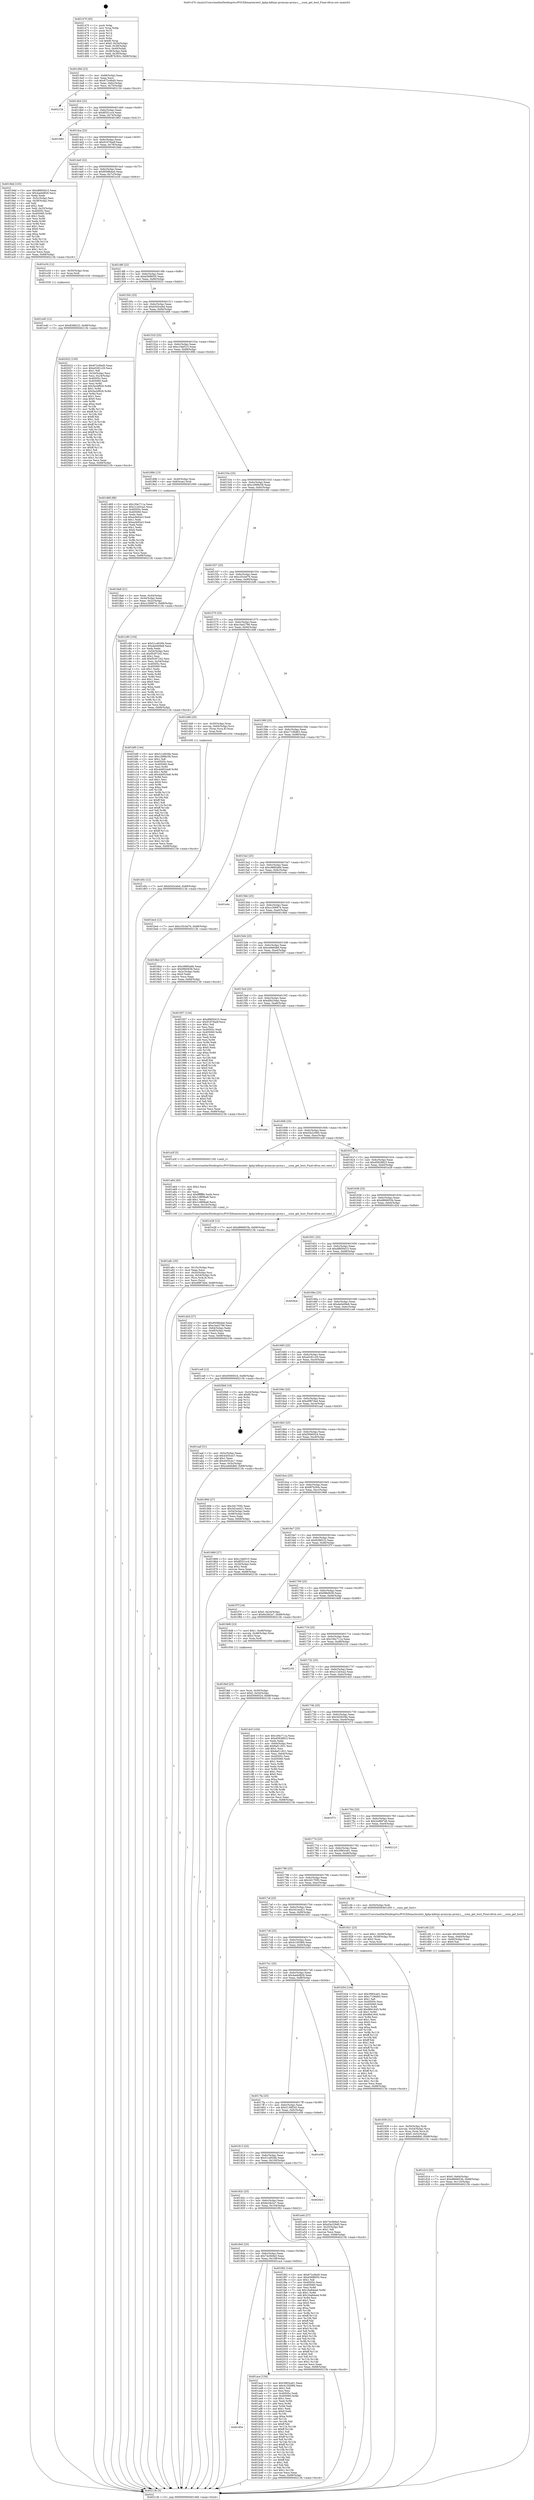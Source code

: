digraph "0x401470" {
  label = "0x401470 (/mnt/c/Users/mathe/Desktop/tcc/POCII/binaries/extr_kphp-kdbrpc-proxyrpc-proxy.c___conn_get_host_Final-ollvm.out::main(0))"
  labelloc = "t"
  node[shape=record]

  Entry [label="",width=0.3,height=0.3,shape=circle,fillcolor=black,style=filled]
  "0x40149d" [label="{
     0x40149d [23]\l
     | [instrs]\l
     &nbsp;&nbsp;0x40149d \<+3\>: mov -0x68(%rbp),%eax\l
     &nbsp;&nbsp;0x4014a0 \<+2\>: mov %eax,%ecx\l
     &nbsp;&nbsp;0x4014a2 \<+6\>: sub $0x872c6bd5,%ecx\l
     &nbsp;&nbsp;0x4014a8 \<+3\>: mov %eax,-0x6c(%rbp)\l
     &nbsp;&nbsp;0x4014ab \<+3\>: mov %ecx,-0x70(%rbp)\l
     &nbsp;&nbsp;0x4014ae \<+6\>: je 0000000000402134 \<main+0xcc4\>\l
  }"]
  "0x402134" [label="{
     0x402134\l
  }", style=dashed]
  "0x4014b4" [label="{
     0x4014b4 [22]\l
     | [instrs]\l
     &nbsp;&nbsp;0x4014b4 \<+5\>: jmp 00000000004014b9 \<main+0x49\>\l
     &nbsp;&nbsp;0x4014b9 \<+3\>: mov -0x6c(%rbp),%eax\l
     &nbsp;&nbsp;0x4014bc \<+5\>: sub $0x8f351cc4,%eax\l
     &nbsp;&nbsp;0x4014c1 \<+3\>: mov %eax,-0x74(%rbp)\l
     &nbsp;&nbsp;0x4014c4 \<+6\>: je 0000000000401883 \<main+0x413\>\l
  }"]
  Exit [label="",width=0.3,height=0.3,shape=circle,fillcolor=black,style=filled,peripheries=2]
  "0x401883" [label="{
     0x401883\l
  }", style=dashed]
  "0x4014ca" [label="{
     0x4014ca [22]\l
     | [instrs]\l
     &nbsp;&nbsp;0x4014ca \<+5\>: jmp 00000000004014cf \<main+0x5f\>\l
     &nbsp;&nbsp;0x4014cf \<+3\>: mov -0x6c(%rbp),%eax\l
     &nbsp;&nbsp;0x4014d2 \<+5\>: sub $0x91876adf,%eax\l
     &nbsp;&nbsp;0x4014d7 \<+3\>: mov %eax,-0x78(%rbp)\l
     &nbsp;&nbsp;0x4014da \<+6\>: je 00000000004019dd \<main+0x56d\>\l
  }"]
  "0x401e40" [label="{
     0x401e40 [12]\l
     | [instrs]\l
     &nbsp;&nbsp;0x401e40 \<+7\>: movl $0x8288222,-0x68(%rbp)\l
     &nbsp;&nbsp;0x401e47 \<+5\>: jmp 000000000040213b \<main+0xccb\>\l
  }"]
  "0x4019dd" [label="{
     0x4019dd [103]\l
     | [instrs]\l
     &nbsp;&nbsp;0x4019dd \<+5\>: mov $0xd8850d15,%eax\l
     &nbsp;&nbsp;0x4019e2 \<+5\>: mov $0x4aebd826,%ecx\l
     &nbsp;&nbsp;0x4019e7 \<+2\>: xor %edx,%edx\l
     &nbsp;&nbsp;0x4019e9 \<+3\>: mov -0x5c(%rbp),%esi\l
     &nbsp;&nbsp;0x4019ec \<+3\>: cmp -0x58(%rbp),%esi\l
     &nbsp;&nbsp;0x4019ef \<+4\>: setl %dil\l
     &nbsp;&nbsp;0x4019f3 \<+4\>: and $0x1,%dil\l
     &nbsp;&nbsp;0x4019f7 \<+4\>: mov %dil,-0x25(%rbp)\l
     &nbsp;&nbsp;0x4019fb \<+7\>: mov 0x40505c,%esi\l
     &nbsp;&nbsp;0x401a02 \<+8\>: mov 0x405060,%r8d\l
     &nbsp;&nbsp;0x401a0a \<+3\>: sub $0x1,%edx\l
     &nbsp;&nbsp;0x401a0d \<+3\>: mov %esi,%r9d\l
     &nbsp;&nbsp;0x401a10 \<+3\>: add %edx,%r9d\l
     &nbsp;&nbsp;0x401a13 \<+4\>: imul %r9d,%esi\l
     &nbsp;&nbsp;0x401a17 \<+3\>: and $0x1,%esi\l
     &nbsp;&nbsp;0x401a1a \<+3\>: cmp $0x0,%esi\l
     &nbsp;&nbsp;0x401a1d \<+4\>: sete %dil\l
     &nbsp;&nbsp;0x401a21 \<+4\>: cmp $0xa,%r8d\l
     &nbsp;&nbsp;0x401a25 \<+4\>: setl %r10b\l
     &nbsp;&nbsp;0x401a29 \<+3\>: mov %dil,%r11b\l
     &nbsp;&nbsp;0x401a2c \<+3\>: and %r10b,%r11b\l
     &nbsp;&nbsp;0x401a2f \<+3\>: xor %r10b,%dil\l
     &nbsp;&nbsp;0x401a32 \<+3\>: or %dil,%r11b\l
     &nbsp;&nbsp;0x401a35 \<+4\>: test $0x1,%r11b\l
     &nbsp;&nbsp;0x401a39 \<+3\>: cmovne %ecx,%eax\l
     &nbsp;&nbsp;0x401a3c \<+3\>: mov %eax,-0x68(%rbp)\l
     &nbsp;&nbsp;0x401a3f \<+5\>: jmp 000000000040213b \<main+0xccb\>\l
  }"]
  "0x4014e0" [label="{
     0x4014e0 [22]\l
     | [instrs]\l
     &nbsp;&nbsp;0x4014e0 \<+5\>: jmp 00000000004014e5 \<main+0x75\>\l
     &nbsp;&nbsp;0x4014e5 \<+3\>: mov -0x6c(%rbp),%eax\l
     &nbsp;&nbsp;0x4014e8 \<+5\>: sub $0x9508b4a0,%eax\l
     &nbsp;&nbsp;0x4014ed \<+3\>: mov %eax,-0x7c(%rbp)\l
     &nbsp;&nbsp;0x4014f0 \<+6\>: je 0000000000401e34 \<main+0x9c4\>\l
  }"]
  "0x401d5c" [label="{
     0x401d5c [12]\l
     | [instrs]\l
     &nbsp;&nbsp;0x401d5c \<+7\>: movl $0xb5d3cebd,-0x68(%rbp)\l
     &nbsp;&nbsp;0x401d63 \<+5\>: jmp 000000000040213b \<main+0xccb\>\l
  }"]
  "0x401e34" [label="{
     0x401e34 [12]\l
     | [instrs]\l
     &nbsp;&nbsp;0x401e34 \<+4\>: mov -0x50(%rbp),%rax\l
     &nbsp;&nbsp;0x401e38 \<+3\>: mov %rax,%rdi\l
     &nbsp;&nbsp;0x401e3b \<+5\>: call 0000000000401030 \<free@plt\>\l
     | [calls]\l
     &nbsp;&nbsp;0x401030 \{1\} (unknown)\l
  }"]
  "0x4014f6" [label="{
     0x4014f6 [22]\l
     | [instrs]\l
     &nbsp;&nbsp;0x4014f6 \<+5\>: jmp 00000000004014fb \<main+0x8b\>\l
     &nbsp;&nbsp;0x4014fb \<+3\>: mov -0x6c(%rbp),%eax\l
     &nbsp;&nbsp;0x4014fe \<+5\>: sub $0xb56f8055,%eax\l
     &nbsp;&nbsp;0x401503 \<+3\>: mov %eax,-0x80(%rbp)\l
     &nbsp;&nbsp;0x401506 \<+6\>: je 0000000000402022 \<main+0xbb2\>\l
  }"]
  "0x401d14" [label="{
     0x401d14 [25]\l
     | [instrs]\l
     &nbsp;&nbsp;0x401d14 \<+7\>: movl $0x0,-0x64(%rbp)\l
     &nbsp;&nbsp;0x401d1b \<+7\>: movl $0xd866653b,-0x68(%rbp)\l
     &nbsp;&nbsp;0x401d22 \<+6\>: mov %eax,-0x110(%rbp)\l
     &nbsp;&nbsp;0x401d28 \<+5\>: jmp 000000000040213b \<main+0xccb\>\l
  }"]
  "0x402022" [label="{
     0x402022 [150]\l
     | [instrs]\l
     &nbsp;&nbsp;0x402022 \<+5\>: mov $0x872c6bd5,%eax\l
     &nbsp;&nbsp;0x402027 \<+5\>: mov $0xe0281c29,%ecx\l
     &nbsp;&nbsp;0x40202c \<+2\>: mov $0x1,%dl\l
     &nbsp;&nbsp;0x40202e \<+3\>: mov -0x34(%rbp),%esi\l
     &nbsp;&nbsp;0x402031 \<+3\>: mov %esi,-0x24(%rbp)\l
     &nbsp;&nbsp;0x402034 \<+7\>: mov 0x40505c,%esi\l
     &nbsp;&nbsp;0x40203b \<+7\>: mov 0x405060,%edi\l
     &nbsp;&nbsp;0x402042 \<+3\>: mov %esi,%r8d\l
     &nbsp;&nbsp;0x402045 \<+7\>: add $0x5ecbf926,%r8d\l
     &nbsp;&nbsp;0x40204c \<+4\>: sub $0x1,%r8d\l
     &nbsp;&nbsp;0x402050 \<+7\>: sub $0x5ecbf926,%r8d\l
     &nbsp;&nbsp;0x402057 \<+4\>: imul %r8d,%esi\l
     &nbsp;&nbsp;0x40205b \<+3\>: and $0x1,%esi\l
     &nbsp;&nbsp;0x40205e \<+3\>: cmp $0x0,%esi\l
     &nbsp;&nbsp;0x402061 \<+4\>: sete %r9b\l
     &nbsp;&nbsp;0x402065 \<+3\>: cmp $0xa,%edi\l
     &nbsp;&nbsp;0x402068 \<+4\>: setl %r10b\l
     &nbsp;&nbsp;0x40206c \<+3\>: mov %r9b,%r11b\l
     &nbsp;&nbsp;0x40206f \<+4\>: xor $0xff,%r11b\l
     &nbsp;&nbsp;0x402073 \<+3\>: mov %r10b,%bl\l
     &nbsp;&nbsp;0x402076 \<+3\>: xor $0xff,%bl\l
     &nbsp;&nbsp;0x402079 \<+3\>: xor $0x1,%dl\l
     &nbsp;&nbsp;0x40207c \<+3\>: mov %r11b,%r14b\l
     &nbsp;&nbsp;0x40207f \<+4\>: and $0xff,%r14b\l
     &nbsp;&nbsp;0x402083 \<+3\>: and %dl,%r9b\l
     &nbsp;&nbsp;0x402086 \<+3\>: mov %bl,%r15b\l
     &nbsp;&nbsp;0x402089 \<+4\>: and $0xff,%r15b\l
     &nbsp;&nbsp;0x40208d \<+3\>: and %dl,%r10b\l
     &nbsp;&nbsp;0x402090 \<+3\>: or %r9b,%r14b\l
     &nbsp;&nbsp;0x402093 \<+3\>: or %r10b,%r15b\l
     &nbsp;&nbsp;0x402096 \<+3\>: xor %r15b,%r14b\l
     &nbsp;&nbsp;0x402099 \<+3\>: or %bl,%r11b\l
     &nbsp;&nbsp;0x40209c \<+4\>: xor $0xff,%r11b\l
     &nbsp;&nbsp;0x4020a0 \<+3\>: or $0x1,%dl\l
     &nbsp;&nbsp;0x4020a3 \<+3\>: and %dl,%r11b\l
     &nbsp;&nbsp;0x4020a6 \<+3\>: or %r11b,%r14b\l
     &nbsp;&nbsp;0x4020a9 \<+4\>: test $0x1,%r14b\l
     &nbsp;&nbsp;0x4020ad \<+3\>: cmovne %ecx,%eax\l
     &nbsp;&nbsp;0x4020b0 \<+3\>: mov %eax,-0x68(%rbp)\l
     &nbsp;&nbsp;0x4020b3 \<+5\>: jmp 000000000040213b \<main+0xccb\>\l
  }"]
  "0x40150c" [label="{
     0x40150c [25]\l
     | [instrs]\l
     &nbsp;&nbsp;0x40150c \<+5\>: jmp 0000000000401511 \<main+0xa1\>\l
     &nbsp;&nbsp;0x401511 \<+3\>: mov -0x6c(%rbp),%eax\l
     &nbsp;&nbsp;0x401514 \<+5\>: sub $0xb5d3cebd,%eax\l
     &nbsp;&nbsp;0x401519 \<+6\>: mov %eax,-0x84(%rbp)\l
     &nbsp;&nbsp;0x40151f \<+6\>: je 0000000000401d68 \<main+0x8f8\>\l
  }"]
  "0x401cfd" [label="{
     0x401cfd [23]\l
     | [instrs]\l
     &nbsp;&nbsp;0x401cfd \<+10\>: movabs $0x4030b6,%rdi\l
     &nbsp;&nbsp;0x401d07 \<+3\>: mov %eax,-0x60(%rbp)\l
     &nbsp;&nbsp;0x401d0a \<+3\>: mov -0x60(%rbp),%esi\l
     &nbsp;&nbsp;0x401d0d \<+2\>: mov $0x0,%al\l
     &nbsp;&nbsp;0x401d0f \<+5\>: call 0000000000401040 \<printf@plt\>\l
     | [calls]\l
     &nbsp;&nbsp;0x401040 \{1\} (unknown)\l
  }"]
  "0x401d68" [label="{
     0x401d68 [88]\l
     | [instrs]\l
     &nbsp;&nbsp;0x401d68 \<+5\>: mov $0x194c711a,%eax\l
     &nbsp;&nbsp;0x401d6d \<+5\>: mov $0x212d3ca2,%ecx\l
     &nbsp;&nbsp;0x401d72 \<+7\>: mov 0x40505c,%edx\l
     &nbsp;&nbsp;0x401d79 \<+7\>: mov 0x405060,%esi\l
     &nbsp;&nbsp;0x401d80 \<+2\>: mov %edx,%edi\l
     &nbsp;&nbsp;0x401d82 \<+6\>: sub $0xecfe92e3,%edi\l
     &nbsp;&nbsp;0x401d88 \<+3\>: sub $0x1,%edi\l
     &nbsp;&nbsp;0x401d8b \<+6\>: add $0xecfe92e3,%edi\l
     &nbsp;&nbsp;0x401d91 \<+3\>: imul %edi,%edx\l
     &nbsp;&nbsp;0x401d94 \<+3\>: and $0x1,%edx\l
     &nbsp;&nbsp;0x401d97 \<+3\>: cmp $0x0,%edx\l
     &nbsp;&nbsp;0x401d9a \<+4\>: sete %r8b\l
     &nbsp;&nbsp;0x401d9e \<+3\>: cmp $0xa,%esi\l
     &nbsp;&nbsp;0x401da1 \<+4\>: setl %r9b\l
     &nbsp;&nbsp;0x401da5 \<+3\>: mov %r8b,%r10b\l
     &nbsp;&nbsp;0x401da8 \<+3\>: and %r9b,%r10b\l
     &nbsp;&nbsp;0x401dab \<+3\>: xor %r9b,%r8b\l
     &nbsp;&nbsp;0x401dae \<+3\>: or %r8b,%r10b\l
     &nbsp;&nbsp;0x401db1 \<+4\>: test $0x1,%r10b\l
     &nbsp;&nbsp;0x401db5 \<+3\>: cmovne %ecx,%eax\l
     &nbsp;&nbsp;0x401db8 \<+3\>: mov %eax,-0x68(%rbp)\l
     &nbsp;&nbsp;0x401dbb \<+5\>: jmp 000000000040213b \<main+0xccb\>\l
  }"]
  "0x401525" [label="{
     0x401525 [25]\l
     | [instrs]\l
     &nbsp;&nbsp;0x401525 \<+5\>: jmp 000000000040152a \<main+0xba\>\l
     &nbsp;&nbsp;0x40152a \<+3\>: mov -0x6c(%rbp),%eax\l
     &nbsp;&nbsp;0x40152d \<+5\>: sub $0xc19af315,%eax\l
     &nbsp;&nbsp;0x401532 \<+6\>: mov %eax,-0x88(%rbp)\l
     &nbsp;&nbsp;0x401538 \<+6\>: je 000000000040189b \<main+0x42b\>\l
  }"]
  "0x40185e" [label="{
     0x40185e\l
  }", style=dashed]
  "0x40189b" [label="{
     0x40189b [13]\l
     | [instrs]\l
     &nbsp;&nbsp;0x40189b \<+4\>: mov -0x40(%rbp),%rax\l
     &nbsp;&nbsp;0x40189f \<+4\>: mov 0x8(%rax),%rdi\l
     &nbsp;&nbsp;0x4018a3 \<+5\>: call 0000000000401060 \<atoi@plt\>\l
     | [calls]\l
     &nbsp;&nbsp;0x401060 \{1\} (unknown)\l
  }"]
  "0x40153e" [label="{
     0x40153e [25]\l
     | [instrs]\l
     &nbsp;&nbsp;0x40153e \<+5\>: jmp 0000000000401543 \<main+0xd3\>\l
     &nbsp;&nbsp;0x401543 \<+3\>: mov -0x6c(%rbp),%eax\l
     &nbsp;&nbsp;0x401546 \<+5\>: sub $0xc2998c58,%eax\l
     &nbsp;&nbsp;0x40154b \<+6\>: mov %eax,-0x8c(%rbp)\l
     &nbsp;&nbsp;0x401551 \<+6\>: je 0000000000401c80 \<main+0x810\>\l
  }"]
  "0x401ace" [label="{
     0x401ace [134]\l
     | [instrs]\l
     &nbsp;&nbsp;0x401ace \<+5\>: mov $0x3983ca01,%eax\l
     &nbsp;&nbsp;0x401ad3 \<+5\>: mov $0x413059f4,%ecx\l
     &nbsp;&nbsp;0x401ad8 \<+2\>: mov $0x1,%dl\l
     &nbsp;&nbsp;0x401ada \<+2\>: xor %esi,%esi\l
     &nbsp;&nbsp;0x401adc \<+7\>: mov 0x40505c,%edi\l
     &nbsp;&nbsp;0x401ae3 \<+8\>: mov 0x405060,%r8d\l
     &nbsp;&nbsp;0x401aeb \<+3\>: sub $0x1,%esi\l
     &nbsp;&nbsp;0x401aee \<+3\>: mov %edi,%r9d\l
     &nbsp;&nbsp;0x401af1 \<+3\>: add %esi,%r9d\l
     &nbsp;&nbsp;0x401af4 \<+4\>: imul %r9d,%edi\l
     &nbsp;&nbsp;0x401af8 \<+3\>: and $0x1,%edi\l
     &nbsp;&nbsp;0x401afb \<+3\>: cmp $0x0,%edi\l
     &nbsp;&nbsp;0x401afe \<+4\>: sete %r10b\l
     &nbsp;&nbsp;0x401b02 \<+4\>: cmp $0xa,%r8d\l
     &nbsp;&nbsp;0x401b06 \<+4\>: setl %r11b\l
     &nbsp;&nbsp;0x401b0a \<+3\>: mov %r10b,%bl\l
     &nbsp;&nbsp;0x401b0d \<+3\>: xor $0xff,%bl\l
     &nbsp;&nbsp;0x401b10 \<+3\>: mov %r11b,%r14b\l
     &nbsp;&nbsp;0x401b13 \<+4\>: xor $0xff,%r14b\l
     &nbsp;&nbsp;0x401b17 \<+3\>: xor $0x1,%dl\l
     &nbsp;&nbsp;0x401b1a \<+3\>: mov %bl,%r15b\l
     &nbsp;&nbsp;0x401b1d \<+4\>: and $0xff,%r15b\l
     &nbsp;&nbsp;0x401b21 \<+3\>: and %dl,%r10b\l
     &nbsp;&nbsp;0x401b24 \<+3\>: mov %r14b,%r12b\l
     &nbsp;&nbsp;0x401b27 \<+4\>: and $0xff,%r12b\l
     &nbsp;&nbsp;0x401b2b \<+3\>: and %dl,%r11b\l
     &nbsp;&nbsp;0x401b2e \<+3\>: or %r10b,%r15b\l
     &nbsp;&nbsp;0x401b31 \<+3\>: or %r11b,%r12b\l
     &nbsp;&nbsp;0x401b34 \<+3\>: xor %r12b,%r15b\l
     &nbsp;&nbsp;0x401b37 \<+3\>: or %r14b,%bl\l
     &nbsp;&nbsp;0x401b3a \<+3\>: xor $0xff,%bl\l
     &nbsp;&nbsp;0x401b3d \<+3\>: or $0x1,%dl\l
     &nbsp;&nbsp;0x401b40 \<+2\>: and %dl,%bl\l
     &nbsp;&nbsp;0x401b42 \<+3\>: or %bl,%r15b\l
     &nbsp;&nbsp;0x401b45 \<+4\>: test $0x1,%r15b\l
     &nbsp;&nbsp;0x401b49 \<+3\>: cmovne %ecx,%eax\l
     &nbsp;&nbsp;0x401b4c \<+3\>: mov %eax,-0x68(%rbp)\l
     &nbsp;&nbsp;0x401b4f \<+5\>: jmp 000000000040213b \<main+0xccb\>\l
  }"]
  "0x401c80" [label="{
     0x401c80 [104]\l
     | [instrs]\l
     &nbsp;&nbsp;0x401c80 \<+5\>: mov $0x51cd026b,%eax\l
     &nbsp;&nbsp;0x401c85 \<+5\>: mov $0xda0e09e8,%ecx\l
     &nbsp;&nbsp;0x401c8a \<+2\>: xor %edx,%edx\l
     &nbsp;&nbsp;0x401c8c \<+3\>: mov -0x54(%rbp),%esi\l
     &nbsp;&nbsp;0x401c8f \<+6\>: sub $0xf5c97242,%esi\l
     &nbsp;&nbsp;0x401c95 \<+3\>: add $0x1,%esi\l
     &nbsp;&nbsp;0x401c98 \<+6\>: add $0xf5c97242,%esi\l
     &nbsp;&nbsp;0x401c9e \<+3\>: mov %esi,-0x54(%rbp)\l
     &nbsp;&nbsp;0x401ca1 \<+7\>: mov 0x40505c,%esi\l
     &nbsp;&nbsp;0x401ca8 \<+7\>: mov 0x405060,%edi\l
     &nbsp;&nbsp;0x401caf \<+3\>: sub $0x1,%edx\l
     &nbsp;&nbsp;0x401cb2 \<+3\>: mov %esi,%r8d\l
     &nbsp;&nbsp;0x401cb5 \<+3\>: add %edx,%r8d\l
     &nbsp;&nbsp;0x401cb8 \<+4\>: imul %r8d,%esi\l
     &nbsp;&nbsp;0x401cbc \<+3\>: and $0x1,%esi\l
     &nbsp;&nbsp;0x401cbf \<+3\>: cmp $0x0,%esi\l
     &nbsp;&nbsp;0x401cc2 \<+4\>: sete %r9b\l
     &nbsp;&nbsp;0x401cc6 \<+3\>: cmp $0xa,%edi\l
     &nbsp;&nbsp;0x401cc9 \<+4\>: setl %r10b\l
     &nbsp;&nbsp;0x401ccd \<+3\>: mov %r9b,%r11b\l
     &nbsp;&nbsp;0x401cd0 \<+3\>: and %r10b,%r11b\l
     &nbsp;&nbsp;0x401cd3 \<+3\>: xor %r10b,%r9b\l
     &nbsp;&nbsp;0x401cd6 \<+3\>: or %r9b,%r11b\l
     &nbsp;&nbsp;0x401cd9 \<+4\>: test $0x1,%r11b\l
     &nbsp;&nbsp;0x401cdd \<+3\>: cmovne %ecx,%eax\l
     &nbsp;&nbsp;0x401ce0 \<+3\>: mov %eax,-0x68(%rbp)\l
     &nbsp;&nbsp;0x401ce3 \<+5\>: jmp 000000000040213b \<main+0xccb\>\l
  }"]
  "0x401557" [label="{
     0x401557 [25]\l
     | [instrs]\l
     &nbsp;&nbsp;0x401557 \<+5\>: jmp 000000000040155c \<main+0xec\>\l
     &nbsp;&nbsp;0x40155c \<+3\>: mov -0x6c(%rbp),%eax\l
     &nbsp;&nbsp;0x40155f \<+5\>: sub $0xc35c4d76,%eax\l
     &nbsp;&nbsp;0x401564 \<+6\>: mov %eax,-0x90(%rbp)\l
     &nbsp;&nbsp;0x40156a \<+6\>: je 0000000000401bf0 \<main+0x780\>\l
  }"]
  "0x401845" [label="{
     0x401845 [25]\l
     | [instrs]\l
     &nbsp;&nbsp;0x401845 \<+5\>: jmp 000000000040184a \<main+0x3da\>\l
     &nbsp;&nbsp;0x40184a \<+3\>: mov -0x6c(%rbp),%eax\l
     &nbsp;&nbsp;0x40184d \<+5\>: sub $0x74c0b9a5,%eax\l
     &nbsp;&nbsp;0x401852 \<+6\>: mov %eax,-0x108(%rbp)\l
     &nbsp;&nbsp;0x401858 \<+6\>: je 0000000000401ace \<main+0x65e\>\l
  }"]
  "0x401bf0" [label="{
     0x401bf0 [144]\l
     | [instrs]\l
     &nbsp;&nbsp;0x401bf0 \<+5\>: mov $0x51cd026b,%eax\l
     &nbsp;&nbsp;0x401bf5 \<+5\>: mov $0xc2998c58,%ecx\l
     &nbsp;&nbsp;0x401bfa \<+2\>: mov $0x1,%dl\l
     &nbsp;&nbsp;0x401bfc \<+7\>: mov 0x40505c,%esi\l
     &nbsp;&nbsp;0x401c03 \<+7\>: mov 0x405060,%edi\l
     &nbsp;&nbsp;0x401c0a \<+3\>: mov %esi,%r8d\l
     &nbsp;&nbsp;0x401c0d \<+7\>: sub $0x4dd024a8,%r8d\l
     &nbsp;&nbsp;0x401c14 \<+4\>: sub $0x1,%r8d\l
     &nbsp;&nbsp;0x401c18 \<+7\>: add $0x4dd024a8,%r8d\l
     &nbsp;&nbsp;0x401c1f \<+4\>: imul %r8d,%esi\l
     &nbsp;&nbsp;0x401c23 \<+3\>: and $0x1,%esi\l
     &nbsp;&nbsp;0x401c26 \<+3\>: cmp $0x0,%esi\l
     &nbsp;&nbsp;0x401c29 \<+4\>: sete %r9b\l
     &nbsp;&nbsp;0x401c2d \<+3\>: cmp $0xa,%edi\l
     &nbsp;&nbsp;0x401c30 \<+4\>: setl %r10b\l
     &nbsp;&nbsp;0x401c34 \<+3\>: mov %r9b,%r11b\l
     &nbsp;&nbsp;0x401c37 \<+4\>: xor $0xff,%r11b\l
     &nbsp;&nbsp;0x401c3b \<+3\>: mov %r10b,%bl\l
     &nbsp;&nbsp;0x401c3e \<+3\>: xor $0xff,%bl\l
     &nbsp;&nbsp;0x401c41 \<+3\>: xor $0x1,%dl\l
     &nbsp;&nbsp;0x401c44 \<+3\>: mov %r11b,%r14b\l
     &nbsp;&nbsp;0x401c47 \<+4\>: and $0xff,%r14b\l
     &nbsp;&nbsp;0x401c4b \<+3\>: and %dl,%r9b\l
     &nbsp;&nbsp;0x401c4e \<+3\>: mov %bl,%r15b\l
     &nbsp;&nbsp;0x401c51 \<+4\>: and $0xff,%r15b\l
     &nbsp;&nbsp;0x401c55 \<+3\>: and %dl,%r10b\l
     &nbsp;&nbsp;0x401c58 \<+3\>: or %r9b,%r14b\l
     &nbsp;&nbsp;0x401c5b \<+3\>: or %r10b,%r15b\l
     &nbsp;&nbsp;0x401c5e \<+3\>: xor %r15b,%r14b\l
     &nbsp;&nbsp;0x401c61 \<+3\>: or %bl,%r11b\l
     &nbsp;&nbsp;0x401c64 \<+4\>: xor $0xff,%r11b\l
     &nbsp;&nbsp;0x401c68 \<+3\>: or $0x1,%dl\l
     &nbsp;&nbsp;0x401c6b \<+3\>: and %dl,%r11b\l
     &nbsp;&nbsp;0x401c6e \<+3\>: or %r11b,%r14b\l
     &nbsp;&nbsp;0x401c71 \<+4\>: test $0x1,%r14b\l
     &nbsp;&nbsp;0x401c75 \<+3\>: cmovne %ecx,%eax\l
     &nbsp;&nbsp;0x401c78 \<+3\>: mov %eax,-0x68(%rbp)\l
     &nbsp;&nbsp;0x401c7b \<+5\>: jmp 000000000040213b \<main+0xccb\>\l
  }"]
  "0x401570" [label="{
     0x401570 [25]\l
     | [instrs]\l
     &nbsp;&nbsp;0x401570 \<+5\>: jmp 0000000000401575 \<main+0x105\>\l
     &nbsp;&nbsp;0x401575 \<+3\>: mov -0x6c(%rbp),%eax\l
     &nbsp;&nbsp;0x401578 \<+5\>: sub $0xc3a42766,%eax\l
     &nbsp;&nbsp;0x40157d \<+6\>: mov %eax,-0x94(%rbp)\l
     &nbsp;&nbsp;0x401583 \<+6\>: je 0000000000401d48 \<main+0x8d8\>\l
  }"]
  "0x401f92" [label="{
     0x401f92 [144]\l
     | [instrs]\l
     &nbsp;&nbsp;0x401f92 \<+5\>: mov $0x872c6bd5,%eax\l
     &nbsp;&nbsp;0x401f97 \<+5\>: mov $0xb56f8055,%ecx\l
     &nbsp;&nbsp;0x401f9c \<+2\>: mov $0x1,%dl\l
     &nbsp;&nbsp;0x401f9e \<+7\>: mov 0x40505c,%esi\l
     &nbsp;&nbsp;0x401fa5 \<+7\>: mov 0x405060,%edi\l
     &nbsp;&nbsp;0x401fac \<+3\>: mov %esi,%r8d\l
     &nbsp;&nbsp;0x401faf \<+7\>: sub $0x16a84eed,%r8d\l
     &nbsp;&nbsp;0x401fb6 \<+4\>: sub $0x1,%r8d\l
     &nbsp;&nbsp;0x401fba \<+7\>: add $0x16a84eed,%r8d\l
     &nbsp;&nbsp;0x401fc1 \<+4\>: imul %r8d,%esi\l
     &nbsp;&nbsp;0x401fc5 \<+3\>: and $0x1,%esi\l
     &nbsp;&nbsp;0x401fc8 \<+3\>: cmp $0x0,%esi\l
     &nbsp;&nbsp;0x401fcb \<+4\>: sete %r9b\l
     &nbsp;&nbsp;0x401fcf \<+3\>: cmp $0xa,%edi\l
     &nbsp;&nbsp;0x401fd2 \<+4\>: setl %r10b\l
     &nbsp;&nbsp;0x401fd6 \<+3\>: mov %r9b,%r11b\l
     &nbsp;&nbsp;0x401fd9 \<+4\>: xor $0xff,%r11b\l
     &nbsp;&nbsp;0x401fdd \<+3\>: mov %r10b,%bl\l
     &nbsp;&nbsp;0x401fe0 \<+3\>: xor $0xff,%bl\l
     &nbsp;&nbsp;0x401fe3 \<+3\>: xor $0x0,%dl\l
     &nbsp;&nbsp;0x401fe6 \<+3\>: mov %r11b,%r14b\l
     &nbsp;&nbsp;0x401fe9 \<+4\>: and $0x0,%r14b\l
     &nbsp;&nbsp;0x401fed \<+3\>: and %dl,%r9b\l
     &nbsp;&nbsp;0x401ff0 \<+3\>: mov %bl,%r15b\l
     &nbsp;&nbsp;0x401ff3 \<+4\>: and $0x0,%r15b\l
     &nbsp;&nbsp;0x401ff7 \<+3\>: and %dl,%r10b\l
     &nbsp;&nbsp;0x401ffa \<+3\>: or %r9b,%r14b\l
     &nbsp;&nbsp;0x401ffd \<+3\>: or %r10b,%r15b\l
     &nbsp;&nbsp;0x402000 \<+3\>: xor %r15b,%r14b\l
     &nbsp;&nbsp;0x402003 \<+3\>: or %bl,%r11b\l
     &nbsp;&nbsp;0x402006 \<+4\>: xor $0xff,%r11b\l
     &nbsp;&nbsp;0x40200a \<+3\>: or $0x0,%dl\l
     &nbsp;&nbsp;0x40200d \<+3\>: and %dl,%r11b\l
     &nbsp;&nbsp;0x402010 \<+3\>: or %r11b,%r14b\l
     &nbsp;&nbsp;0x402013 \<+4\>: test $0x1,%r14b\l
     &nbsp;&nbsp;0x402017 \<+3\>: cmovne %ecx,%eax\l
     &nbsp;&nbsp;0x40201a \<+3\>: mov %eax,-0x68(%rbp)\l
     &nbsp;&nbsp;0x40201d \<+5\>: jmp 000000000040213b \<main+0xccb\>\l
  }"]
  "0x401d48" [label="{
     0x401d48 [20]\l
     | [instrs]\l
     &nbsp;&nbsp;0x401d48 \<+4\>: mov -0x50(%rbp),%rax\l
     &nbsp;&nbsp;0x401d4c \<+4\>: movslq -0x64(%rbp),%rcx\l
     &nbsp;&nbsp;0x401d50 \<+4\>: mov (%rax,%rcx,8),%rax\l
     &nbsp;&nbsp;0x401d54 \<+3\>: mov %rax,%rdi\l
     &nbsp;&nbsp;0x401d57 \<+5\>: call 0000000000401030 \<free@plt\>\l
     | [calls]\l
     &nbsp;&nbsp;0x401030 \{1\} (unknown)\l
  }"]
  "0x401589" [label="{
     0x401589 [25]\l
     | [instrs]\l
     &nbsp;&nbsp;0x401589 \<+5\>: jmp 000000000040158e \<main+0x11e\>\l
     &nbsp;&nbsp;0x40158e \<+3\>: mov -0x6c(%rbp),%eax\l
     &nbsp;&nbsp;0x401591 \<+5\>: sub $0xc7106d63,%eax\l
     &nbsp;&nbsp;0x401596 \<+6\>: mov %eax,-0x98(%rbp)\l
     &nbsp;&nbsp;0x40159c \<+6\>: je 0000000000401be4 \<main+0x774\>\l
  }"]
  "0x40182c" [label="{
     0x40182c [25]\l
     | [instrs]\l
     &nbsp;&nbsp;0x40182c \<+5\>: jmp 0000000000401831 \<main+0x3c1\>\l
     &nbsp;&nbsp;0x401831 \<+3\>: mov -0x6c(%rbp),%eax\l
     &nbsp;&nbsp;0x401834 \<+5\>: sub $0x6e2fe2a7,%eax\l
     &nbsp;&nbsp;0x401839 \<+6\>: mov %eax,-0x104(%rbp)\l
     &nbsp;&nbsp;0x40183f \<+6\>: je 0000000000401f92 \<main+0xb22\>\l
  }"]
  "0x401be4" [label="{
     0x401be4 [12]\l
     | [instrs]\l
     &nbsp;&nbsp;0x401be4 \<+7\>: movl $0xc35c4d76,-0x68(%rbp)\l
     &nbsp;&nbsp;0x401beb \<+5\>: jmp 000000000040213b \<main+0xccb\>\l
  }"]
  "0x4015a2" [label="{
     0x4015a2 [25]\l
     | [instrs]\l
     &nbsp;&nbsp;0x4015a2 \<+5\>: jmp 00000000004015a7 \<main+0x137\>\l
     &nbsp;&nbsp;0x4015a7 \<+3\>: mov -0x6c(%rbp),%eax\l
     &nbsp;&nbsp;0x4015aa \<+5\>: sub $0xc9885a6b,%eax\l
     &nbsp;&nbsp;0x4015af \<+6\>: mov %eax,-0x9c(%rbp)\l
     &nbsp;&nbsp;0x4015b5 \<+6\>: je 0000000000401e4c \<main+0x9dc\>\l
  }"]
  "0x4020e3" [label="{
     0x4020e3\l
  }", style=dashed]
  "0x401e4c" [label="{
     0x401e4c\l
  }", style=dashed]
  "0x4015bb" [label="{
     0x4015bb [25]\l
     | [instrs]\l
     &nbsp;&nbsp;0x4015bb \<+5\>: jmp 00000000004015c0 \<main+0x150\>\l
     &nbsp;&nbsp;0x4015c0 \<+3\>: mov -0x6c(%rbp),%eax\l
     &nbsp;&nbsp;0x4015c3 \<+5\>: sub $0xcc306874,%eax\l
     &nbsp;&nbsp;0x4015c8 \<+6\>: mov %eax,-0xa0(%rbp)\l
     &nbsp;&nbsp;0x4015ce \<+6\>: je 00000000004018bd \<main+0x44d\>\l
  }"]
  "0x401813" [label="{
     0x401813 [25]\l
     | [instrs]\l
     &nbsp;&nbsp;0x401813 \<+5\>: jmp 0000000000401818 \<main+0x3a8\>\l
     &nbsp;&nbsp;0x401818 \<+3\>: mov -0x6c(%rbp),%eax\l
     &nbsp;&nbsp;0x40181b \<+5\>: sub $0x51cd026b,%eax\l
     &nbsp;&nbsp;0x401820 \<+6\>: mov %eax,-0x100(%rbp)\l
     &nbsp;&nbsp;0x401826 \<+6\>: je 00000000004020e3 \<main+0xc73\>\l
  }"]
  "0x4018bd" [label="{
     0x4018bd [27]\l
     | [instrs]\l
     &nbsp;&nbsp;0x4018bd \<+5\>: mov $0xc9885a6b,%eax\l
     &nbsp;&nbsp;0x4018c2 \<+5\>: mov $0x99b0638,%ecx\l
     &nbsp;&nbsp;0x4018c7 \<+3\>: mov -0x2c(%rbp),%edx\l
     &nbsp;&nbsp;0x4018ca \<+3\>: cmp $0x0,%edx\l
     &nbsp;&nbsp;0x4018cd \<+3\>: cmove %ecx,%eax\l
     &nbsp;&nbsp;0x4018d0 \<+3\>: mov %eax,-0x68(%rbp)\l
     &nbsp;&nbsp;0x4018d3 \<+5\>: jmp 000000000040213b \<main+0xccb\>\l
  }"]
  "0x4015d4" [label="{
     0x4015d4 [25]\l
     | [instrs]\l
     &nbsp;&nbsp;0x4015d4 \<+5\>: jmp 00000000004015d9 \<main+0x169\>\l
     &nbsp;&nbsp;0x4015d9 \<+3\>: mov -0x6c(%rbp),%eax\l
     &nbsp;&nbsp;0x4015dc \<+5\>: sub $0xce9e6db6,%eax\l
     &nbsp;&nbsp;0x4015e1 \<+6\>: mov %eax,-0xa4(%rbp)\l
     &nbsp;&nbsp;0x4015e7 \<+6\>: je 0000000000401957 \<main+0x4e7\>\l
  }"]
  "0x401e58" [label="{
     0x401e58\l
  }", style=dashed]
  "0x401957" [label="{
     0x401957 [134]\l
     | [instrs]\l
     &nbsp;&nbsp;0x401957 \<+5\>: mov $0xd8850d15,%eax\l
     &nbsp;&nbsp;0x40195c \<+5\>: mov $0x91876adf,%ecx\l
     &nbsp;&nbsp;0x401961 \<+2\>: mov $0x1,%dl\l
     &nbsp;&nbsp;0x401963 \<+2\>: xor %esi,%esi\l
     &nbsp;&nbsp;0x401965 \<+7\>: mov 0x40505c,%edi\l
     &nbsp;&nbsp;0x40196c \<+8\>: mov 0x405060,%r8d\l
     &nbsp;&nbsp;0x401974 \<+3\>: sub $0x1,%esi\l
     &nbsp;&nbsp;0x401977 \<+3\>: mov %edi,%r9d\l
     &nbsp;&nbsp;0x40197a \<+3\>: add %esi,%r9d\l
     &nbsp;&nbsp;0x40197d \<+4\>: imul %r9d,%edi\l
     &nbsp;&nbsp;0x401981 \<+3\>: and $0x1,%edi\l
     &nbsp;&nbsp;0x401984 \<+3\>: cmp $0x0,%edi\l
     &nbsp;&nbsp;0x401987 \<+4\>: sete %r10b\l
     &nbsp;&nbsp;0x40198b \<+4\>: cmp $0xa,%r8d\l
     &nbsp;&nbsp;0x40198f \<+4\>: setl %r11b\l
     &nbsp;&nbsp;0x401993 \<+3\>: mov %r10b,%bl\l
     &nbsp;&nbsp;0x401996 \<+3\>: xor $0xff,%bl\l
     &nbsp;&nbsp;0x401999 \<+3\>: mov %r11b,%r14b\l
     &nbsp;&nbsp;0x40199c \<+4\>: xor $0xff,%r14b\l
     &nbsp;&nbsp;0x4019a0 \<+3\>: xor $0x0,%dl\l
     &nbsp;&nbsp;0x4019a3 \<+3\>: mov %bl,%r15b\l
     &nbsp;&nbsp;0x4019a6 \<+4\>: and $0x0,%r15b\l
     &nbsp;&nbsp;0x4019aa \<+3\>: and %dl,%r10b\l
     &nbsp;&nbsp;0x4019ad \<+3\>: mov %r14b,%r12b\l
     &nbsp;&nbsp;0x4019b0 \<+4\>: and $0x0,%r12b\l
     &nbsp;&nbsp;0x4019b4 \<+3\>: and %dl,%r11b\l
     &nbsp;&nbsp;0x4019b7 \<+3\>: or %r10b,%r15b\l
     &nbsp;&nbsp;0x4019ba \<+3\>: or %r11b,%r12b\l
     &nbsp;&nbsp;0x4019bd \<+3\>: xor %r12b,%r15b\l
     &nbsp;&nbsp;0x4019c0 \<+3\>: or %r14b,%bl\l
     &nbsp;&nbsp;0x4019c3 \<+3\>: xor $0xff,%bl\l
     &nbsp;&nbsp;0x4019c6 \<+3\>: or $0x0,%dl\l
     &nbsp;&nbsp;0x4019c9 \<+2\>: and %dl,%bl\l
     &nbsp;&nbsp;0x4019cb \<+3\>: or %bl,%r15b\l
     &nbsp;&nbsp;0x4019ce \<+4\>: test $0x1,%r15b\l
     &nbsp;&nbsp;0x4019d2 \<+3\>: cmovne %ecx,%eax\l
     &nbsp;&nbsp;0x4019d5 \<+3\>: mov %eax,-0x68(%rbp)\l
     &nbsp;&nbsp;0x4019d8 \<+5\>: jmp 000000000040213b \<main+0xccb\>\l
  }"]
  "0x4015ed" [label="{
     0x4015ed [25]\l
     | [instrs]\l
     &nbsp;&nbsp;0x4015ed \<+5\>: jmp 00000000004015f2 \<main+0x182\>\l
     &nbsp;&nbsp;0x4015f2 \<+3\>: mov -0x6c(%rbp),%eax\l
     &nbsp;&nbsp;0x4015f5 \<+5\>: sub $0xd0b33dec,%eax\l
     &nbsp;&nbsp;0x4015fa \<+6\>: mov %eax,-0xa8(%rbp)\l
     &nbsp;&nbsp;0x401600 \<+6\>: je 0000000000401ede \<main+0xa6e\>\l
  }"]
  "0x401a8c" [label="{
     0x401a8c [35]\l
     | [instrs]\l
     &nbsp;&nbsp;0x401a8c \<+6\>: mov -0x10c(%rbp),%ecx\l
     &nbsp;&nbsp;0x401a92 \<+3\>: imul %eax,%ecx\l
     &nbsp;&nbsp;0x401a95 \<+4\>: mov -0x50(%rbp),%rsi\l
     &nbsp;&nbsp;0x401a99 \<+4\>: movslq -0x54(%rbp),%rdi\l
     &nbsp;&nbsp;0x401a9d \<+4\>: mov (%rsi,%rdi,8),%rsi\l
     &nbsp;&nbsp;0x401aa1 \<+2\>: mov %ecx,(%rsi)\l
     &nbsp;&nbsp;0x401aa3 \<+7\>: movl $0xe6f67ded,-0x68(%rbp)\l
     &nbsp;&nbsp;0x401aaa \<+5\>: jmp 000000000040213b \<main+0xccb\>\l
  }"]
  "0x401ede" [label="{
     0x401ede\l
  }", style=dashed]
  "0x401606" [label="{
     0x401606 [25]\l
     | [instrs]\l
     &nbsp;&nbsp;0x401606 \<+5\>: jmp 000000000040160b \<main+0x19b\>\l
     &nbsp;&nbsp;0x40160b \<+3\>: mov -0x6c(%rbp),%eax\l
     &nbsp;&nbsp;0x40160e \<+5\>: sub $0xd3e229d0,%eax\l
     &nbsp;&nbsp;0x401613 \<+6\>: mov %eax,-0xac(%rbp)\l
     &nbsp;&nbsp;0x401619 \<+6\>: je 0000000000401a5f \<main+0x5ef\>\l
  }"]
  "0x401a64" [label="{
     0x401a64 [40]\l
     | [instrs]\l
     &nbsp;&nbsp;0x401a64 \<+5\>: mov $0x2,%ecx\l
     &nbsp;&nbsp;0x401a69 \<+1\>: cltd\l
     &nbsp;&nbsp;0x401a6a \<+2\>: idiv %ecx\l
     &nbsp;&nbsp;0x401a6c \<+6\>: imul $0xfffffffe,%edx,%ecx\l
     &nbsp;&nbsp;0x401a72 \<+6\>: sub $0x1c889ba8,%ecx\l
     &nbsp;&nbsp;0x401a78 \<+3\>: add $0x1,%ecx\l
     &nbsp;&nbsp;0x401a7b \<+6\>: add $0x1c889ba8,%ecx\l
     &nbsp;&nbsp;0x401a81 \<+6\>: mov %ecx,-0x10c(%rbp)\l
     &nbsp;&nbsp;0x401a87 \<+5\>: call 0000000000401160 \<next_i\>\l
     | [calls]\l
     &nbsp;&nbsp;0x401160 \{1\} (/mnt/c/Users/mathe/Desktop/tcc/POCII/binaries/extr_kphp-kdbrpc-proxyrpc-proxy.c___conn_get_host_Final-ollvm.out::next_i)\l
  }"]
  "0x401a5f" [label="{
     0x401a5f [5]\l
     | [instrs]\l
     &nbsp;&nbsp;0x401a5f \<+5\>: call 0000000000401160 \<next_i\>\l
     | [calls]\l
     &nbsp;&nbsp;0x401160 \{1\} (/mnt/c/Users/mathe/Desktop/tcc/POCII/binaries/extr_kphp-kdbrpc-proxyrpc-proxy.c___conn_get_host_Final-ollvm.out::next_i)\l
  }"]
  "0x40161f" [label="{
     0x40161f [25]\l
     | [instrs]\l
     &nbsp;&nbsp;0x40161f \<+5\>: jmp 0000000000401624 \<main+0x1b4\>\l
     &nbsp;&nbsp;0x401624 \<+3\>: mov -0x6c(%rbp),%eax\l
     &nbsp;&nbsp;0x401627 \<+5\>: sub $0xd5828823,%eax\l
     &nbsp;&nbsp;0x40162c \<+6\>: mov %eax,-0xb0(%rbp)\l
     &nbsp;&nbsp;0x401632 \<+6\>: je 0000000000401e28 \<main+0x9b8\>\l
  }"]
  "0x4017fa" [label="{
     0x4017fa [25]\l
     | [instrs]\l
     &nbsp;&nbsp;0x4017fa \<+5\>: jmp 00000000004017ff \<main+0x38f\>\l
     &nbsp;&nbsp;0x4017ff \<+3\>: mov -0x6c(%rbp),%eax\l
     &nbsp;&nbsp;0x401802 \<+5\>: sub $0x5139f242,%eax\l
     &nbsp;&nbsp;0x401807 \<+6\>: mov %eax,-0xfc(%rbp)\l
     &nbsp;&nbsp;0x40180d \<+6\>: je 0000000000401e58 \<main+0x9e8\>\l
  }"]
  "0x401e28" [label="{
     0x401e28 [12]\l
     | [instrs]\l
     &nbsp;&nbsp;0x401e28 \<+7\>: movl $0xd866653b,-0x68(%rbp)\l
     &nbsp;&nbsp;0x401e2f \<+5\>: jmp 000000000040213b \<main+0xccb\>\l
  }"]
  "0x401638" [label="{
     0x401638 [25]\l
     | [instrs]\l
     &nbsp;&nbsp;0x401638 \<+5\>: jmp 000000000040163d \<main+0x1cd\>\l
     &nbsp;&nbsp;0x40163d \<+3\>: mov -0x6c(%rbp),%eax\l
     &nbsp;&nbsp;0x401640 \<+5\>: sub $0xd866653b,%eax\l
     &nbsp;&nbsp;0x401645 \<+6\>: mov %eax,-0xb4(%rbp)\l
     &nbsp;&nbsp;0x40164b \<+6\>: je 0000000000401d2d \<main+0x8bd\>\l
  }"]
  "0x401a44" [label="{
     0x401a44 [27]\l
     | [instrs]\l
     &nbsp;&nbsp;0x401a44 \<+5\>: mov $0x74c0b9a5,%eax\l
     &nbsp;&nbsp;0x401a49 \<+5\>: mov $0xd3e229d0,%ecx\l
     &nbsp;&nbsp;0x401a4e \<+3\>: mov -0x25(%rbp),%dl\l
     &nbsp;&nbsp;0x401a51 \<+3\>: test $0x1,%dl\l
     &nbsp;&nbsp;0x401a54 \<+3\>: cmovne %ecx,%eax\l
     &nbsp;&nbsp;0x401a57 \<+3\>: mov %eax,-0x68(%rbp)\l
     &nbsp;&nbsp;0x401a5a \<+5\>: jmp 000000000040213b \<main+0xccb\>\l
  }"]
  "0x401d2d" [label="{
     0x401d2d [27]\l
     | [instrs]\l
     &nbsp;&nbsp;0x401d2d \<+5\>: mov $0x9508b4a0,%eax\l
     &nbsp;&nbsp;0x401d32 \<+5\>: mov $0xc3a42766,%ecx\l
     &nbsp;&nbsp;0x401d37 \<+3\>: mov -0x64(%rbp),%edx\l
     &nbsp;&nbsp;0x401d3a \<+3\>: cmp -0x48(%rbp),%edx\l
     &nbsp;&nbsp;0x401d3d \<+3\>: cmovl %ecx,%eax\l
     &nbsp;&nbsp;0x401d40 \<+3\>: mov %eax,-0x68(%rbp)\l
     &nbsp;&nbsp;0x401d43 \<+5\>: jmp 000000000040213b \<main+0xccb\>\l
  }"]
  "0x401651" [label="{
     0x401651 [25]\l
     | [instrs]\l
     &nbsp;&nbsp;0x401651 \<+5\>: jmp 0000000000401656 \<main+0x1e6\>\l
     &nbsp;&nbsp;0x401656 \<+3\>: mov -0x6c(%rbp),%eax\l
     &nbsp;&nbsp;0x401659 \<+5\>: sub $0xd8850d15,%eax\l
     &nbsp;&nbsp;0x40165e \<+6\>: mov %eax,-0xb8(%rbp)\l
     &nbsp;&nbsp;0x401664 \<+6\>: je 00000000004020cb \<main+0xc5b\>\l
  }"]
  "0x4017e1" [label="{
     0x4017e1 [25]\l
     | [instrs]\l
     &nbsp;&nbsp;0x4017e1 \<+5\>: jmp 00000000004017e6 \<main+0x376\>\l
     &nbsp;&nbsp;0x4017e6 \<+3\>: mov -0x6c(%rbp),%eax\l
     &nbsp;&nbsp;0x4017e9 \<+5\>: sub $0x4aebd826,%eax\l
     &nbsp;&nbsp;0x4017ee \<+6\>: mov %eax,-0xf8(%rbp)\l
     &nbsp;&nbsp;0x4017f4 \<+6\>: je 0000000000401a44 \<main+0x5d4\>\l
  }"]
  "0x4020cb" [label="{
     0x4020cb\l
  }", style=dashed]
  "0x40166a" [label="{
     0x40166a [25]\l
     | [instrs]\l
     &nbsp;&nbsp;0x40166a \<+5\>: jmp 000000000040166f \<main+0x1ff\>\l
     &nbsp;&nbsp;0x40166f \<+3\>: mov -0x6c(%rbp),%eax\l
     &nbsp;&nbsp;0x401672 \<+5\>: sub $0xda0e09e8,%eax\l
     &nbsp;&nbsp;0x401677 \<+6\>: mov %eax,-0xbc(%rbp)\l
     &nbsp;&nbsp;0x40167d \<+6\>: je 0000000000401ce8 \<main+0x878\>\l
  }"]
  "0x401b54" [label="{
     0x401b54 [144]\l
     | [instrs]\l
     &nbsp;&nbsp;0x401b54 \<+5\>: mov $0x3983ca01,%eax\l
     &nbsp;&nbsp;0x401b59 \<+5\>: mov $0xc7106d63,%ecx\l
     &nbsp;&nbsp;0x401b5e \<+2\>: mov $0x1,%dl\l
     &nbsp;&nbsp;0x401b60 \<+7\>: mov 0x40505c,%esi\l
     &nbsp;&nbsp;0x401b67 \<+7\>: mov 0x405060,%edi\l
     &nbsp;&nbsp;0x401b6e \<+3\>: mov %esi,%r8d\l
     &nbsp;&nbsp;0x401b71 \<+7\>: add $0x8841645,%r8d\l
     &nbsp;&nbsp;0x401b78 \<+4\>: sub $0x1,%r8d\l
     &nbsp;&nbsp;0x401b7c \<+7\>: sub $0x8841645,%r8d\l
     &nbsp;&nbsp;0x401b83 \<+4\>: imul %r8d,%esi\l
     &nbsp;&nbsp;0x401b87 \<+3\>: and $0x1,%esi\l
     &nbsp;&nbsp;0x401b8a \<+3\>: cmp $0x0,%esi\l
     &nbsp;&nbsp;0x401b8d \<+4\>: sete %r9b\l
     &nbsp;&nbsp;0x401b91 \<+3\>: cmp $0xa,%edi\l
     &nbsp;&nbsp;0x401b94 \<+4\>: setl %r10b\l
     &nbsp;&nbsp;0x401b98 \<+3\>: mov %r9b,%r11b\l
     &nbsp;&nbsp;0x401b9b \<+4\>: xor $0xff,%r11b\l
     &nbsp;&nbsp;0x401b9f \<+3\>: mov %r10b,%bl\l
     &nbsp;&nbsp;0x401ba2 \<+3\>: xor $0xff,%bl\l
     &nbsp;&nbsp;0x401ba5 \<+3\>: xor $0x1,%dl\l
     &nbsp;&nbsp;0x401ba8 \<+3\>: mov %r11b,%r14b\l
     &nbsp;&nbsp;0x401bab \<+4\>: and $0xff,%r14b\l
     &nbsp;&nbsp;0x401baf \<+3\>: and %dl,%r9b\l
     &nbsp;&nbsp;0x401bb2 \<+3\>: mov %bl,%r15b\l
     &nbsp;&nbsp;0x401bb5 \<+4\>: and $0xff,%r15b\l
     &nbsp;&nbsp;0x401bb9 \<+3\>: and %dl,%r10b\l
     &nbsp;&nbsp;0x401bbc \<+3\>: or %r9b,%r14b\l
     &nbsp;&nbsp;0x401bbf \<+3\>: or %r10b,%r15b\l
     &nbsp;&nbsp;0x401bc2 \<+3\>: xor %r15b,%r14b\l
     &nbsp;&nbsp;0x401bc5 \<+3\>: or %bl,%r11b\l
     &nbsp;&nbsp;0x401bc8 \<+4\>: xor $0xff,%r11b\l
     &nbsp;&nbsp;0x401bcc \<+3\>: or $0x1,%dl\l
     &nbsp;&nbsp;0x401bcf \<+3\>: and %dl,%r11b\l
     &nbsp;&nbsp;0x401bd2 \<+3\>: or %r11b,%r14b\l
     &nbsp;&nbsp;0x401bd5 \<+4\>: test $0x1,%r14b\l
     &nbsp;&nbsp;0x401bd9 \<+3\>: cmovne %ecx,%eax\l
     &nbsp;&nbsp;0x401bdc \<+3\>: mov %eax,-0x68(%rbp)\l
     &nbsp;&nbsp;0x401bdf \<+5\>: jmp 000000000040213b \<main+0xccb\>\l
  }"]
  "0x401ce8" [label="{
     0x401ce8 [12]\l
     | [instrs]\l
     &nbsp;&nbsp;0x401ce8 \<+7\>: movl $0xf3060024,-0x68(%rbp)\l
     &nbsp;&nbsp;0x401cef \<+5\>: jmp 000000000040213b \<main+0xccb\>\l
  }"]
  "0x401683" [label="{
     0x401683 [25]\l
     | [instrs]\l
     &nbsp;&nbsp;0x401683 \<+5\>: jmp 0000000000401688 \<main+0x218\>\l
     &nbsp;&nbsp;0x401688 \<+3\>: mov -0x6c(%rbp),%eax\l
     &nbsp;&nbsp;0x40168b \<+5\>: sub $0xe0281c29,%eax\l
     &nbsp;&nbsp;0x401690 \<+6\>: mov %eax,-0xc0(%rbp)\l
     &nbsp;&nbsp;0x401696 \<+6\>: je 00000000004020b8 \<main+0xc48\>\l
  }"]
  "0x401938" [label="{
     0x401938 [31]\l
     | [instrs]\l
     &nbsp;&nbsp;0x401938 \<+4\>: mov -0x50(%rbp),%rdi\l
     &nbsp;&nbsp;0x40193c \<+4\>: movslq -0x54(%rbp),%rcx\l
     &nbsp;&nbsp;0x401940 \<+4\>: mov %rax,(%rdi,%rcx,8)\l
     &nbsp;&nbsp;0x401944 \<+7\>: movl $0x0,-0x5c(%rbp)\l
     &nbsp;&nbsp;0x40194b \<+7\>: movl $0xce9e6db6,-0x68(%rbp)\l
     &nbsp;&nbsp;0x401952 \<+5\>: jmp 000000000040213b \<main+0xccb\>\l
  }"]
  "0x4020b8" [label="{
     0x4020b8 [19]\l
     | [instrs]\l
     &nbsp;&nbsp;0x4020b8 \<+3\>: mov -0x24(%rbp),%eax\l
     &nbsp;&nbsp;0x4020bb \<+7\>: add $0xf0,%rsp\l
     &nbsp;&nbsp;0x4020c2 \<+1\>: pop %rbx\l
     &nbsp;&nbsp;0x4020c3 \<+2\>: pop %r12\l
     &nbsp;&nbsp;0x4020c5 \<+2\>: pop %r14\l
     &nbsp;&nbsp;0x4020c7 \<+2\>: pop %r15\l
     &nbsp;&nbsp;0x4020c9 \<+1\>: pop %rbp\l
     &nbsp;&nbsp;0x4020ca \<+1\>: ret\l
  }"]
  "0x40169c" [label="{
     0x40169c [25]\l
     | [instrs]\l
     &nbsp;&nbsp;0x40169c \<+5\>: jmp 00000000004016a1 \<main+0x231\>\l
     &nbsp;&nbsp;0x4016a1 \<+3\>: mov -0x6c(%rbp),%eax\l
     &nbsp;&nbsp;0x4016a4 \<+5\>: sub $0xe6f67ded,%eax\l
     &nbsp;&nbsp;0x4016a9 \<+6\>: mov %eax,-0xc4(%rbp)\l
     &nbsp;&nbsp;0x4016af \<+6\>: je 0000000000401aaf \<main+0x63f\>\l
  }"]
  "0x4017c8" [label="{
     0x4017c8 [25]\l
     | [instrs]\l
     &nbsp;&nbsp;0x4017c8 \<+5\>: jmp 00000000004017cd \<main+0x35d\>\l
     &nbsp;&nbsp;0x4017cd \<+3\>: mov -0x6c(%rbp),%eax\l
     &nbsp;&nbsp;0x4017d0 \<+5\>: sub $0x413059f4,%eax\l
     &nbsp;&nbsp;0x4017d5 \<+6\>: mov %eax,-0xf4(%rbp)\l
     &nbsp;&nbsp;0x4017db \<+6\>: je 0000000000401b54 \<main+0x6e4\>\l
  }"]
  "0x401aaf" [label="{
     0x401aaf [31]\l
     | [instrs]\l
     &nbsp;&nbsp;0x401aaf \<+3\>: mov -0x5c(%rbp),%eax\l
     &nbsp;&nbsp;0x401ab2 \<+5\>: sub $0x4455cec7,%eax\l
     &nbsp;&nbsp;0x401ab7 \<+3\>: add $0x1,%eax\l
     &nbsp;&nbsp;0x401aba \<+5\>: add $0x4455cec7,%eax\l
     &nbsp;&nbsp;0x401abf \<+3\>: mov %eax,-0x5c(%rbp)\l
     &nbsp;&nbsp;0x401ac2 \<+7\>: movl $0xce9e6db6,-0x68(%rbp)\l
     &nbsp;&nbsp;0x401ac9 \<+5\>: jmp 000000000040213b \<main+0xccb\>\l
  }"]
  "0x4016b5" [label="{
     0x4016b5 [25]\l
     | [instrs]\l
     &nbsp;&nbsp;0x4016b5 \<+5\>: jmp 00000000004016ba \<main+0x24a\>\l
     &nbsp;&nbsp;0x4016ba \<+3\>: mov -0x6c(%rbp),%eax\l
     &nbsp;&nbsp;0x4016bd \<+5\>: sub $0xf3060024,%eax\l
     &nbsp;&nbsp;0x4016c2 \<+6\>: mov %eax,-0xc8(%rbp)\l
     &nbsp;&nbsp;0x4016c8 \<+6\>: je 0000000000401906 \<main+0x496\>\l
  }"]
  "0x401921" [label="{
     0x401921 [23]\l
     | [instrs]\l
     &nbsp;&nbsp;0x401921 \<+7\>: movl $0x1,-0x58(%rbp)\l
     &nbsp;&nbsp;0x401928 \<+4\>: movslq -0x58(%rbp),%rax\l
     &nbsp;&nbsp;0x40192c \<+4\>: shl $0x2,%rax\l
     &nbsp;&nbsp;0x401930 \<+3\>: mov %rax,%rdi\l
     &nbsp;&nbsp;0x401933 \<+5\>: call 0000000000401050 \<malloc@plt\>\l
     | [calls]\l
     &nbsp;&nbsp;0x401050 \{1\} (unknown)\l
  }"]
  "0x401906" [label="{
     0x401906 [27]\l
     | [instrs]\l
     &nbsp;&nbsp;0x401906 \<+5\>: mov $0x3d17f3f2,%eax\l
     &nbsp;&nbsp;0x40190b \<+5\>: mov $0x3d1ee421,%ecx\l
     &nbsp;&nbsp;0x401910 \<+3\>: mov -0x54(%rbp),%edx\l
     &nbsp;&nbsp;0x401913 \<+3\>: cmp -0x48(%rbp),%edx\l
     &nbsp;&nbsp;0x401916 \<+3\>: cmovl %ecx,%eax\l
     &nbsp;&nbsp;0x401919 \<+3\>: mov %eax,-0x68(%rbp)\l
     &nbsp;&nbsp;0x40191c \<+5\>: jmp 000000000040213b \<main+0xccb\>\l
  }"]
  "0x4016ce" [label="{
     0x4016ce [25]\l
     | [instrs]\l
     &nbsp;&nbsp;0x4016ce \<+5\>: jmp 00000000004016d3 \<main+0x263\>\l
     &nbsp;&nbsp;0x4016d3 \<+3\>: mov -0x6c(%rbp),%eax\l
     &nbsp;&nbsp;0x4016d6 \<+5\>: sub $0xf87b3fcb,%eax\l
     &nbsp;&nbsp;0x4016db \<+6\>: mov %eax,-0xcc(%rbp)\l
     &nbsp;&nbsp;0x4016e1 \<+6\>: je 0000000000401868 \<main+0x3f8\>\l
  }"]
  "0x4017af" [label="{
     0x4017af [25]\l
     | [instrs]\l
     &nbsp;&nbsp;0x4017af \<+5\>: jmp 00000000004017b4 \<main+0x344\>\l
     &nbsp;&nbsp;0x4017b4 \<+3\>: mov -0x6c(%rbp),%eax\l
     &nbsp;&nbsp;0x4017b7 \<+5\>: sub $0x3d1ee421,%eax\l
     &nbsp;&nbsp;0x4017bc \<+6\>: mov %eax,-0xf0(%rbp)\l
     &nbsp;&nbsp;0x4017c2 \<+6\>: je 0000000000401921 \<main+0x4b1\>\l
  }"]
  "0x401868" [label="{
     0x401868 [27]\l
     | [instrs]\l
     &nbsp;&nbsp;0x401868 \<+5\>: mov $0xc19af315,%eax\l
     &nbsp;&nbsp;0x40186d \<+5\>: mov $0x8f351cc4,%ecx\l
     &nbsp;&nbsp;0x401872 \<+3\>: mov -0x30(%rbp),%edx\l
     &nbsp;&nbsp;0x401875 \<+3\>: cmp $0x2,%edx\l
     &nbsp;&nbsp;0x401878 \<+3\>: cmovne %ecx,%eax\l
     &nbsp;&nbsp;0x40187b \<+3\>: mov %eax,-0x68(%rbp)\l
     &nbsp;&nbsp;0x40187e \<+5\>: jmp 000000000040213b \<main+0xccb\>\l
  }"]
  "0x4016e7" [label="{
     0x4016e7 [25]\l
     | [instrs]\l
     &nbsp;&nbsp;0x4016e7 \<+5\>: jmp 00000000004016ec \<main+0x27c\>\l
     &nbsp;&nbsp;0x4016ec \<+3\>: mov -0x6c(%rbp),%eax\l
     &nbsp;&nbsp;0x4016ef \<+5\>: sub $0x8288222,%eax\l
     &nbsp;&nbsp;0x4016f4 \<+6\>: mov %eax,-0xd0(%rbp)\l
     &nbsp;&nbsp;0x4016fa \<+6\>: je 0000000000401f7f \<main+0xb0f\>\l
  }"]
  "0x40213b" [label="{
     0x40213b [5]\l
     | [instrs]\l
     &nbsp;&nbsp;0x40213b \<+5\>: jmp 000000000040149d \<main+0x2d\>\l
  }"]
  "0x401470" [label="{
     0x401470 [45]\l
     | [instrs]\l
     &nbsp;&nbsp;0x401470 \<+1\>: push %rbp\l
     &nbsp;&nbsp;0x401471 \<+3\>: mov %rsp,%rbp\l
     &nbsp;&nbsp;0x401474 \<+2\>: push %r15\l
     &nbsp;&nbsp;0x401476 \<+2\>: push %r14\l
     &nbsp;&nbsp;0x401478 \<+2\>: push %r12\l
     &nbsp;&nbsp;0x40147a \<+1\>: push %rbx\l
     &nbsp;&nbsp;0x40147b \<+7\>: sub $0xf0,%rsp\l
     &nbsp;&nbsp;0x401482 \<+7\>: movl $0x0,-0x34(%rbp)\l
     &nbsp;&nbsp;0x401489 \<+3\>: mov %edi,-0x38(%rbp)\l
     &nbsp;&nbsp;0x40148c \<+4\>: mov %rsi,-0x40(%rbp)\l
     &nbsp;&nbsp;0x401490 \<+3\>: mov -0x38(%rbp),%edi\l
     &nbsp;&nbsp;0x401493 \<+3\>: mov %edi,-0x30(%rbp)\l
     &nbsp;&nbsp;0x401496 \<+7\>: movl $0xf87b3fcb,-0x68(%rbp)\l
  }"]
  "0x4018a8" [label="{
     0x4018a8 [21]\l
     | [instrs]\l
     &nbsp;&nbsp;0x4018a8 \<+3\>: mov %eax,-0x44(%rbp)\l
     &nbsp;&nbsp;0x4018ab \<+3\>: mov -0x44(%rbp),%eax\l
     &nbsp;&nbsp;0x4018ae \<+3\>: mov %eax,-0x2c(%rbp)\l
     &nbsp;&nbsp;0x4018b1 \<+7\>: movl $0xcc306874,-0x68(%rbp)\l
     &nbsp;&nbsp;0x4018b8 \<+5\>: jmp 000000000040213b \<main+0xccb\>\l
  }"]
  "0x401cf4" [label="{
     0x401cf4 [9]\l
     | [instrs]\l
     &nbsp;&nbsp;0x401cf4 \<+4\>: mov -0x50(%rbp),%rdi\l
     &nbsp;&nbsp;0x401cf8 \<+5\>: call 0000000000401450 \<__conn_get_host\>\l
     | [calls]\l
     &nbsp;&nbsp;0x401450 \{1\} (/mnt/c/Users/mathe/Desktop/tcc/POCII/binaries/extr_kphp-kdbrpc-proxyrpc-proxy.c___conn_get_host_Final-ollvm.out::__conn_get_host)\l
  }"]
  "0x401f7f" [label="{
     0x401f7f [19]\l
     | [instrs]\l
     &nbsp;&nbsp;0x401f7f \<+7\>: movl $0x0,-0x34(%rbp)\l
     &nbsp;&nbsp;0x401f86 \<+7\>: movl $0x6e2fe2a7,-0x68(%rbp)\l
     &nbsp;&nbsp;0x401f8d \<+5\>: jmp 000000000040213b \<main+0xccb\>\l
  }"]
  "0x401700" [label="{
     0x401700 [25]\l
     | [instrs]\l
     &nbsp;&nbsp;0x401700 \<+5\>: jmp 0000000000401705 \<main+0x295\>\l
     &nbsp;&nbsp;0x401705 \<+3\>: mov -0x6c(%rbp),%eax\l
     &nbsp;&nbsp;0x401708 \<+5\>: sub $0x99b0638,%eax\l
     &nbsp;&nbsp;0x40170d \<+6\>: mov %eax,-0xd4(%rbp)\l
     &nbsp;&nbsp;0x401713 \<+6\>: je 00000000004018d8 \<main+0x468\>\l
  }"]
  "0x401796" [label="{
     0x401796 [25]\l
     | [instrs]\l
     &nbsp;&nbsp;0x401796 \<+5\>: jmp 000000000040179b \<main+0x32b\>\l
     &nbsp;&nbsp;0x40179b \<+3\>: mov -0x6c(%rbp),%eax\l
     &nbsp;&nbsp;0x40179e \<+5\>: sub $0x3d17f3f2,%eax\l
     &nbsp;&nbsp;0x4017a3 \<+6\>: mov %eax,-0xec(%rbp)\l
     &nbsp;&nbsp;0x4017a9 \<+6\>: je 0000000000401cf4 \<main+0x884\>\l
  }"]
  "0x4018d8" [label="{
     0x4018d8 [23]\l
     | [instrs]\l
     &nbsp;&nbsp;0x4018d8 \<+7\>: movl $0x1,-0x48(%rbp)\l
     &nbsp;&nbsp;0x4018df \<+4\>: movslq -0x48(%rbp),%rax\l
     &nbsp;&nbsp;0x4018e3 \<+4\>: shl $0x3,%rax\l
     &nbsp;&nbsp;0x4018e7 \<+3\>: mov %rax,%rdi\l
     &nbsp;&nbsp;0x4018ea \<+5\>: call 0000000000401050 \<malloc@plt\>\l
     | [calls]\l
     &nbsp;&nbsp;0x401050 \{1\} (unknown)\l
  }"]
  "0x401719" [label="{
     0x401719 [25]\l
     | [instrs]\l
     &nbsp;&nbsp;0x401719 \<+5\>: jmp 000000000040171e \<main+0x2ae\>\l
     &nbsp;&nbsp;0x40171e \<+3\>: mov -0x6c(%rbp),%eax\l
     &nbsp;&nbsp;0x401721 \<+5\>: sub $0x194c711a,%eax\l
     &nbsp;&nbsp;0x401726 \<+6\>: mov %eax,-0xd8(%rbp)\l
     &nbsp;&nbsp;0x40172c \<+6\>: je 0000000000402102 \<main+0xc92\>\l
  }"]
  "0x4018ef" [label="{
     0x4018ef [23]\l
     | [instrs]\l
     &nbsp;&nbsp;0x4018ef \<+4\>: mov %rax,-0x50(%rbp)\l
     &nbsp;&nbsp;0x4018f3 \<+7\>: movl $0x0,-0x54(%rbp)\l
     &nbsp;&nbsp;0x4018fa \<+7\>: movl $0xf3060024,-0x68(%rbp)\l
     &nbsp;&nbsp;0x401901 \<+5\>: jmp 000000000040213b \<main+0xccb\>\l
  }"]
  "0x4020d7" [label="{
     0x4020d7\l
  }", style=dashed]
  "0x402102" [label="{
     0x402102\l
  }", style=dashed]
  "0x401732" [label="{
     0x401732 [25]\l
     | [instrs]\l
     &nbsp;&nbsp;0x401732 \<+5\>: jmp 0000000000401737 \<main+0x2c7\>\l
     &nbsp;&nbsp;0x401737 \<+3\>: mov -0x6c(%rbp),%eax\l
     &nbsp;&nbsp;0x40173a \<+5\>: sub $0x212d3ca2,%eax\l
     &nbsp;&nbsp;0x40173f \<+6\>: mov %eax,-0xdc(%rbp)\l
     &nbsp;&nbsp;0x401745 \<+6\>: je 0000000000401dc0 \<main+0x950\>\l
  }"]
  "0x40177d" [label="{
     0x40177d [25]\l
     | [instrs]\l
     &nbsp;&nbsp;0x40177d \<+5\>: jmp 0000000000401782 \<main+0x312\>\l
     &nbsp;&nbsp;0x401782 \<+3\>: mov -0x6c(%rbp),%eax\l
     &nbsp;&nbsp;0x401785 \<+5\>: sub $0x3983ca01,%eax\l
     &nbsp;&nbsp;0x40178a \<+6\>: mov %eax,-0xe8(%rbp)\l
     &nbsp;&nbsp;0x401790 \<+6\>: je 00000000004020d7 \<main+0xc67\>\l
  }"]
  "0x401dc0" [label="{
     0x401dc0 [104]\l
     | [instrs]\l
     &nbsp;&nbsp;0x401dc0 \<+5\>: mov $0x194c711a,%eax\l
     &nbsp;&nbsp;0x401dc5 \<+5\>: mov $0xd5828823,%ecx\l
     &nbsp;&nbsp;0x401dca \<+2\>: xor %edx,%edx\l
     &nbsp;&nbsp;0x401dcc \<+3\>: mov -0x64(%rbp),%esi\l
     &nbsp;&nbsp;0x401dcf \<+6\>: add $0x8af11821,%esi\l
     &nbsp;&nbsp;0x401dd5 \<+3\>: add $0x1,%esi\l
     &nbsp;&nbsp;0x401dd8 \<+6\>: sub $0x8af11821,%esi\l
     &nbsp;&nbsp;0x401dde \<+3\>: mov %esi,-0x64(%rbp)\l
     &nbsp;&nbsp;0x401de1 \<+7\>: mov 0x40505c,%esi\l
     &nbsp;&nbsp;0x401de8 \<+7\>: mov 0x405060,%edi\l
     &nbsp;&nbsp;0x401def \<+3\>: sub $0x1,%edx\l
     &nbsp;&nbsp;0x401df2 \<+3\>: mov %esi,%r8d\l
     &nbsp;&nbsp;0x401df5 \<+3\>: add %edx,%r8d\l
     &nbsp;&nbsp;0x401df8 \<+4\>: imul %r8d,%esi\l
     &nbsp;&nbsp;0x401dfc \<+3\>: and $0x1,%esi\l
     &nbsp;&nbsp;0x401dff \<+3\>: cmp $0x0,%esi\l
     &nbsp;&nbsp;0x401e02 \<+4\>: sete %r9b\l
     &nbsp;&nbsp;0x401e06 \<+3\>: cmp $0xa,%edi\l
     &nbsp;&nbsp;0x401e09 \<+4\>: setl %r10b\l
     &nbsp;&nbsp;0x401e0d \<+3\>: mov %r9b,%r11b\l
     &nbsp;&nbsp;0x401e10 \<+3\>: and %r10b,%r11b\l
     &nbsp;&nbsp;0x401e13 \<+3\>: xor %r10b,%r9b\l
     &nbsp;&nbsp;0x401e16 \<+3\>: or %r9b,%r11b\l
     &nbsp;&nbsp;0x401e19 \<+4\>: test $0x1,%r11b\l
     &nbsp;&nbsp;0x401e1d \<+3\>: cmovne %ecx,%eax\l
     &nbsp;&nbsp;0x401e20 \<+3\>: mov %eax,-0x68(%rbp)\l
     &nbsp;&nbsp;0x401e23 \<+5\>: jmp 000000000040213b \<main+0xccb\>\l
  }"]
  "0x40174b" [label="{
     0x40174b [25]\l
     | [instrs]\l
     &nbsp;&nbsp;0x40174b \<+5\>: jmp 0000000000401750 \<main+0x2e0\>\l
     &nbsp;&nbsp;0x401750 \<+3\>: mov -0x6c(%rbp),%eax\l
     &nbsp;&nbsp;0x401753 \<+5\>: sub $0x2d2920fa,%eax\l
     &nbsp;&nbsp;0x401758 \<+6\>: mov %eax,-0xe0(%rbp)\l
     &nbsp;&nbsp;0x40175e \<+6\>: je 0000000000401f73 \<main+0xb03\>\l
  }"]
  "0x402123" [label="{
     0x402123\l
  }", style=dashed]
  "0x401f73" [label="{
     0x401f73\l
  }", style=dashed]
  "0x401764" [label="{
     0x401764 [25]\l
     | [instrs]\l
     &nbsp;&nbsp;0x401764 \<+5\>: jmp 0000000000401769 \<main+0x2f9\>\l
     &nbsp;&nbsp;0x401769 \<+3\>: mov -0x6c(%rbp),%eax\l
     &nbsp;&nbsp;0x40176c \<+5\>: sub $0x2ed897a6,%eax\l
     &nbsp;&nbsp;0x401771 \<+6\>: mov %eax,-0xe4(%rbp)\l
     &nbsp;&nbsp;0x401777 \<+6\>: je 0000000000402123 \<main+0xcb3\>\l
  }"]
  Entry -> "0x401470" [label=" 1"]
  "0x40149d" -> "0x402134" [label=" 0"]
  "0x40149d" -> "0x4014b4" [label=" 33"]
  "0x4020b8" -> Exit [label=" 1"]
  "0x4014b4" -> "0x401883" [label=" 0"]
  "0x4014b4" -> "0x4014ca" [label=" 33"]
  "0x402022" -> "0x40213b" [label=" 1"]
  "0x4014ca" -> "0x4019dd" [label=" 2"]
  "0x4014ca" -> "0x4014e0" [label=" 31"]
  "0x401f92" -> "0x40213b" [label=" 1"]
  "0x4014e0" -> "0x401e34" [label=" 1"]
  "0x4014e0" -> "0x4014f6" [label=" 30"]
  "0x401f7f" -> "0x40213b" [label=" 1"]
  "0x4014f6" -> "0x402022" [label=" 1"]
  "0x4014f6" -> "0x40150c" [label=" 29"]
  "0x401e40" -> "0x40213b" [label=" 1"]
  "0x40150c" -> "0x401d68" [label=" 1"]
  "0x40150c" -> "0x401525" [label=" 28"]
  "0x401e34" -> "0x401e40" [label=" 1"]
  "0x401525" -> "0x40189b" [label=" 1"]
  "0x401525" -> "0x40153e" [label=" 27"]
  "0x401e28" -> "0x40213b" [label=" 1"]
  "0x40153e" -> "0x401c80" [label=" 1"]
  "0x40153e" -> "0x401557" [label=" 26"]
  "0x401dc0" -> "0x40213b" [label=" 1"]
  "0x401557" -> "0x401bf0" [label=" 1"]
  "0x401557" -> "0x401570" [label=" 25"]
  "0x401d5c" -> "0x40213b" [label=" 1"]
  "0x401570" -> "0x401d48" [label=" 1"]
  "0x401570" -> "0x401589" [label=" 24"]
  "0x401d48" -> "0x401d5c" [label=" 1"]
  "0x401589" -> "0x401be4" [label=" 1"]
  "0x401589" -> "0x4015a2" [label=" 23"]
  "0x401d14" -> "0x40213b" [label=" 1"]
  "0x4015a2" -> "0x401e4c" [label=" 0"]
  "0x4015a2" -> "0x4015bb" [label=" 23"]
  "0x401cfd" -> "0x401d14" [label=" 1"]
  "0x4015bb" -> "0x4018bd" [label=" 1"]
  "0x4015bb" -> "0x4015d4" [label=" 22"]
  "0x401ce8" -> "0x40213b" [label=" 1"]
  "0x4015d4" -> "0x401957" [label=" 2"]
  "0x4015d4" -> "0x4015ed" [label=" 20"]
  "0x401c80" -> "0x40213b" [label=" 1"]
  "0x4015ed" -> "0x401ede" [label=" 0"]
  "0x4015ed" -> "0x401606" [label=" 20"]
  "0x401be4" -> "0x40213b" [label=" 1"]
  "0x401606" -> "0x401a5f" [label=" 1"]
  "0x401606" -> "0x40161f" [label=" 19"]
  "0x401b54" -> "0x40213b" [label=" 1"]
  "0x40161f" -> "0x401e28" [label=" 1"]
  "0x40161f" -> "0x401638" [label=" 18"]
  "0x401ace" -> "0x40213b" [label=" 1"]
  "0x401638" -> "0x401d2d" [label=" 2"]
  "0x401638" -> "0x401651" [label=" 16"]
  "0x401845" -> "0x40185e" [label=" 0"]
  "0x401651" -> "0x4020cb" [label=" 0"]
  "0x401651" -> "0x40166a" [label=" 16"]
  "0x401d68" -> "0x40213b" [label=" 1"]
  "0x40166a" -> "0x401ce8" [label=" 1"]
  "0x40166a" -> "0x401683" [label=" 15"]
  "0x40182c" -> "0x401845" [label=" 1"]
  "0x401683" -> "0x4020b8" [label=" 1"]
  "0x401683" -> "0x40169c" [label=" 14"]
  "0x401d2d" -> "0x40213b" [label=" 2"]
  "0x40169c" -> "0x401aaf" [label=" 1"]
  "0x40169c" -> "0x4016b5" [label=" 13"]
  "0x401813" -> "0x40182c" [label=" 2"]
  "0x4016b5" -> "0x401906" [label=" 2"]
  "0x4016b5" -> "0x4016ce" [label=" 11"]
  "0x401813" -> "0x4020e3" [label=" 0"]
  "0x4016ce" -> "0x401868" [label=" 1"]
  "0x4016ce" -> "0x4016e7" [label=" 10"]
  "0x401868" -> "0x40213b" [label=" 1"]
  "0x401470" -> "0x40149d" [label=" 1"]
  "0x40213b" -> "0x40149d" [label=" 32"]
  "0x40189b" -> "0x4018a8" [label=" 1"]
  "0x4018a8" -> "0x40213b" [label=" 1"]
  "0x4018bd" -> "0x40213b" [label=" 1"]
  "0x4017fa" -> "0x401813" [label=" 2"]
  "0x4016e7" -> "0x401f7f" [label=" 1"]
  "0x4016e7" -> "0x401700" [label=" 9"]
  "0x4017fa" -> "0x401e58" [label=" 0"]
  "0x401700" -> "0x4018d8" [label=" 1"]
  "0x401700" -> "0x401719" [label=" 8"]
  "0x4018d8" -> "0x4018ef" [label=" 1"]
  "0x4018ef" -> "0x40213b" [label=" 1"]
  "0x401906" -> "0x40213b" [label=" 2"]
  "0x401aaf" -> "0x40213b" [label=" 1"]
  "0x401719" -> "0x402102" [label=" 0"]
  "0x401719" -> "0x401732" [label=" 8"]
  "0x401a8c" -> "0x40213b" [label=" 1"]
  "0x401732" -> "0x401dc0" [label=" 1"]
  "0x401732" -> "0x40174b" [label=" 7"]
  "0x401a5f" -> "0x401a64" [label=" 1"]
  "0x40174b" -> "0x401f73" [label=" 0"]
  "0x40174b" -> "0x401764" [label=" 7"]
  "0x401a44" -> "0x40213b" [label=" 2"]
  "0x401764" -> "0x402123" [label=" 0"]
  "0x401764" -> "0x40177d" [label=" 7"]
  "0x401a64" -> "0x401a8c" [label=" 1"]
  "0x40177d" -> "0x4020d7" [label=" 0"]
  "0x40177d" -> "0x401796" [label=" 7"]
  "0x401bf0" -> "0x40213b" [label=" 1"]
  "0x401796" -> "0x401cf4" [label=" 1"]
  "0x401796" -> "0x4017af" [label=" 6"]
  "0x401cf4" -> "0x401cfd" [label=" 1"]
  "0x4017af" -> "0x401921" [label=" 1"]
  "0x4017af" -> "0x4017c8" [label=" 5"]
  "0x401921" -> "0x401938" [label=" 1"]
  "0x401938" -> "0x40213b" [label=" 1"]
  "0x401957" -> "0x40213b" [label=" 2"]
  "0x4019dd" -> "0x40213b" [label=" 2"]
  "0x40182c" -> "0x401f92" [label=" 1"]
  "0x4017c8" -> "0x401b54" [label=" 1"]
  "0x4017c8" -> "0x4017e1" [label=" 4"]
  "0x401845" -> "0x401ace" [label=" 1"]
  "0x4017e1" -> "0x401a44" [label=" 2"]
  "0x4017e1" -> "0x4017fa" [label=" 2"]
}
